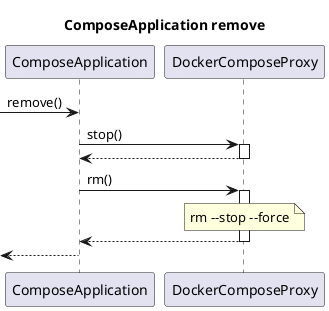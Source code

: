 @startuml

title "ComposeApplication remove"

participant ComposeApplication as CA
participant DockerComposeProxy as DComp

[->CA: remove()
CA->DComp ++: stop()
DComp-->CA --:

CA->DComp ++: rm()
note over DComp: rm ~--stop ~--force
DComp-->CA --:
CA-->[:

@enduml
